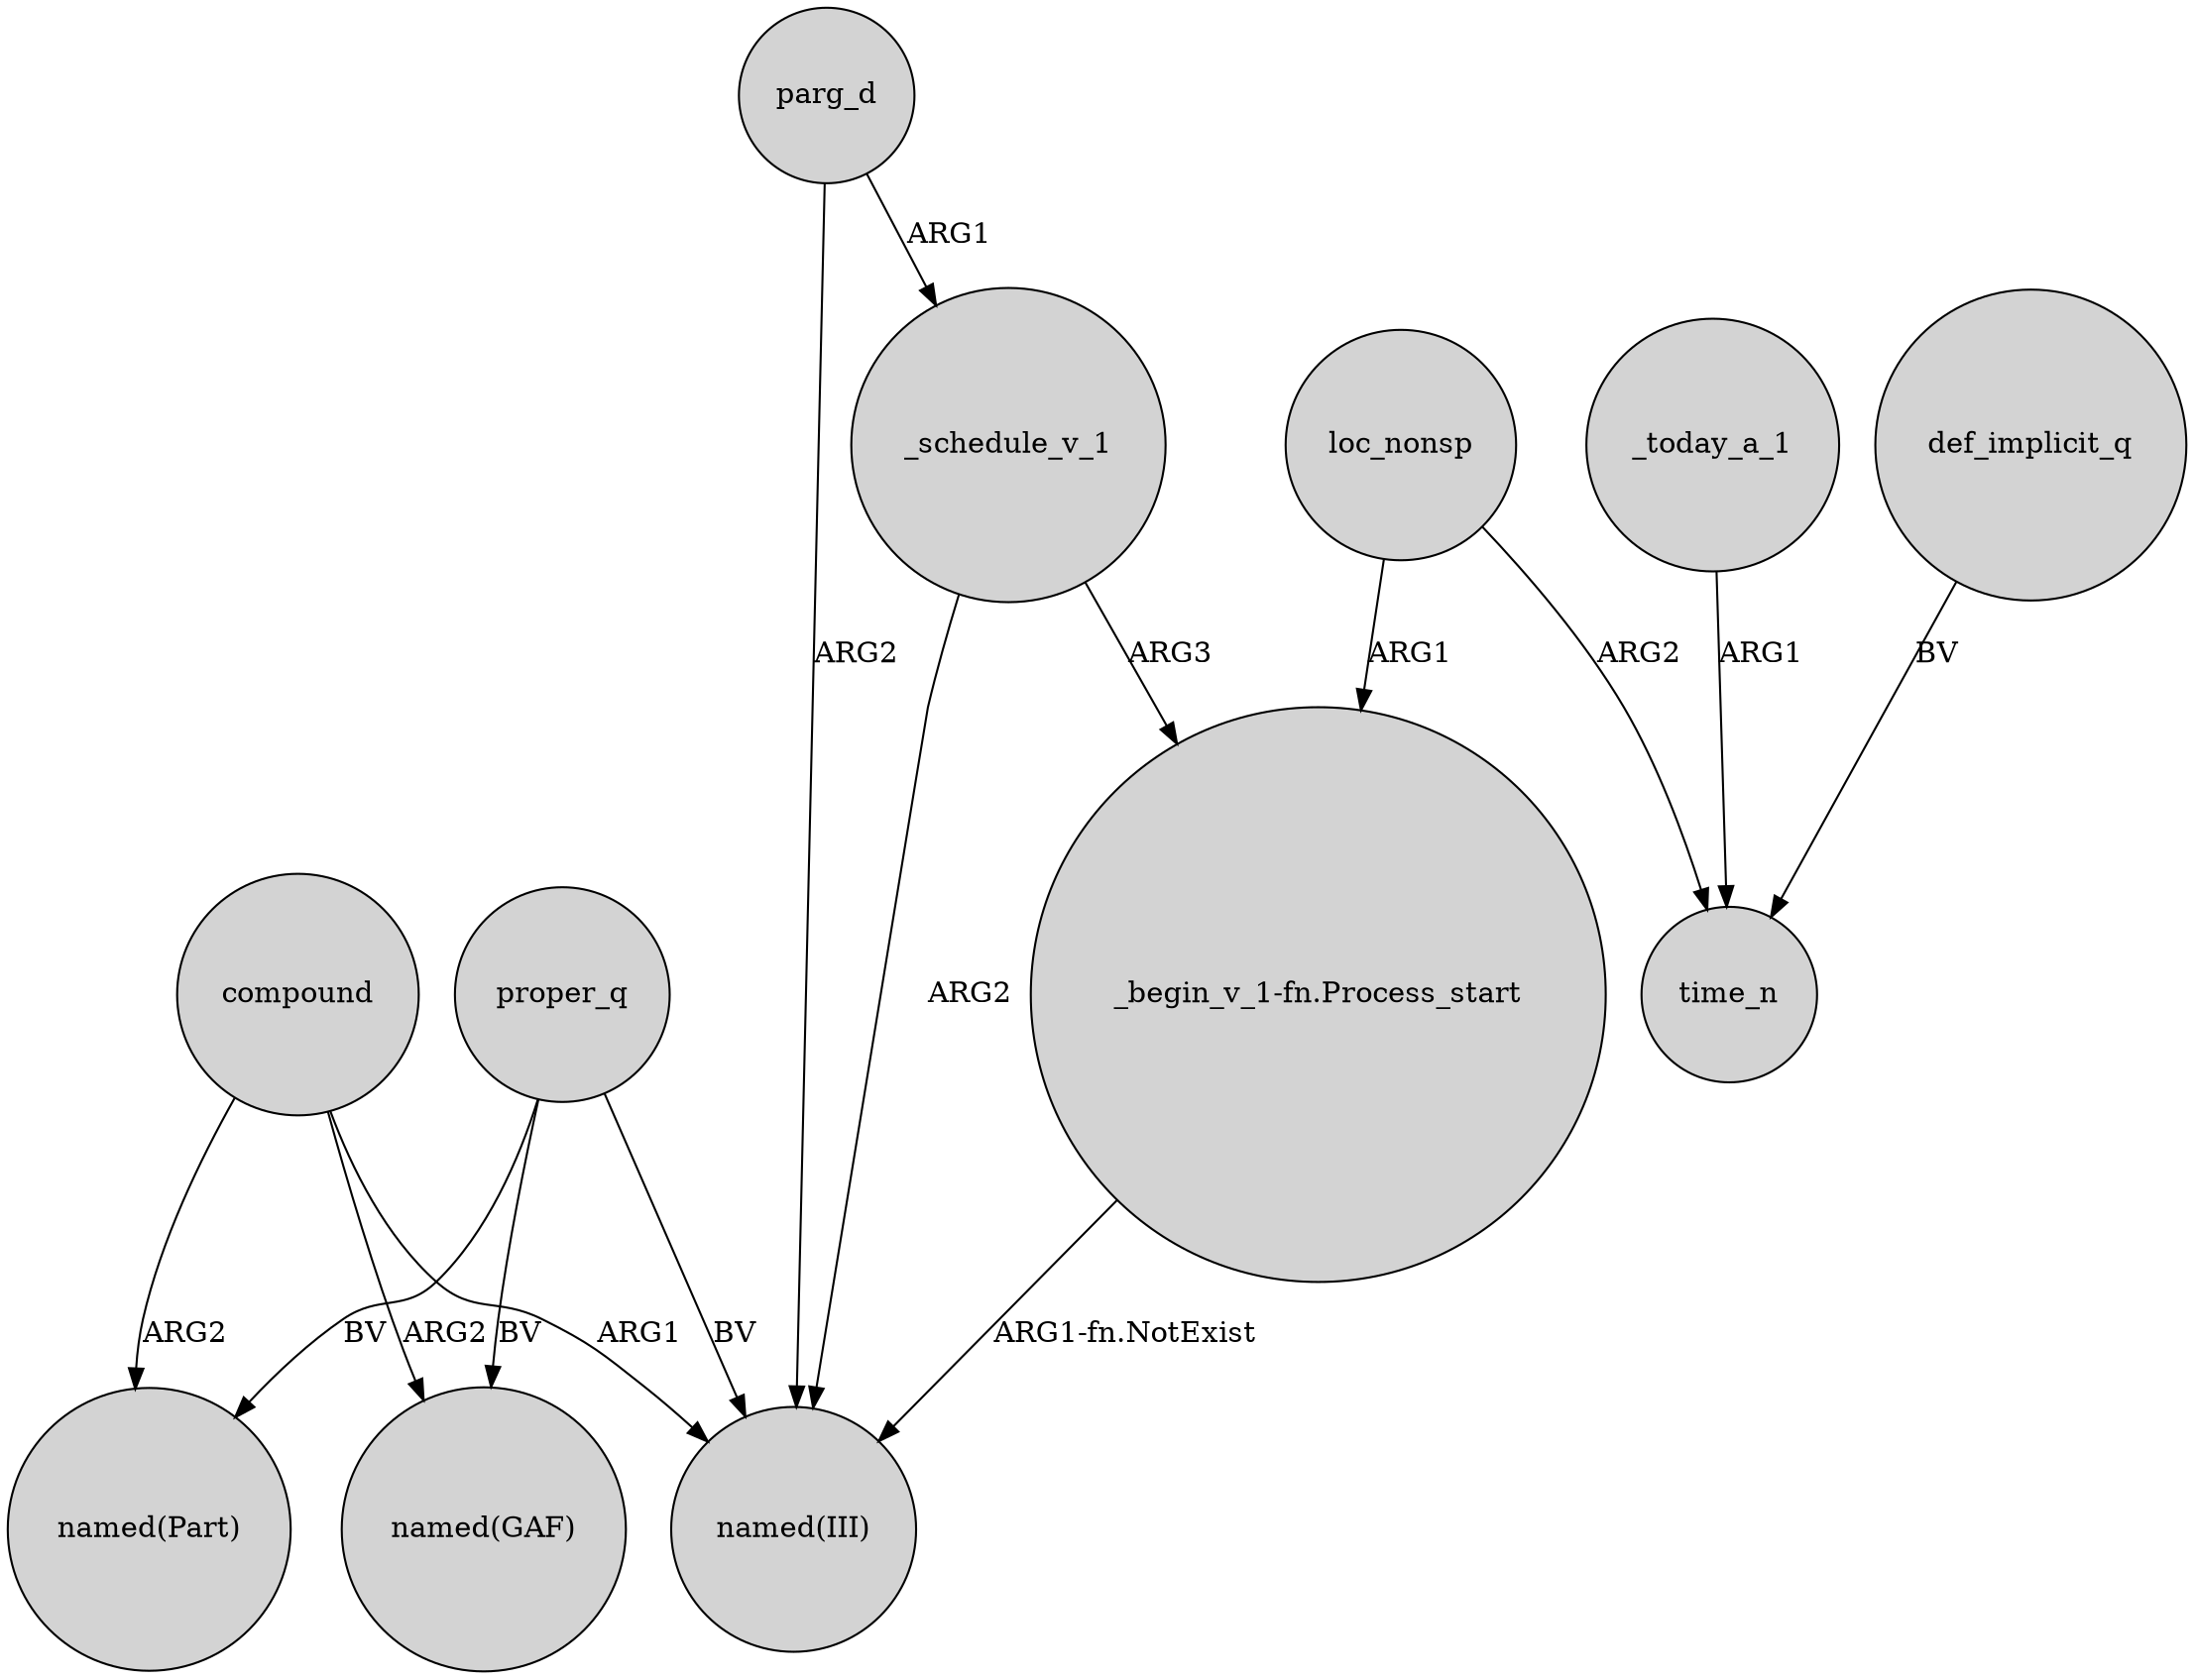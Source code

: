 digraph {
	node [shape=circle style=filled]
	compound -> "named(GAF)" [label=ARG2]
	parg_d -> "named(III)" [label=ARG2]
	"_begin_v_1-fn.Process_start" -> "named(III)" [label="ARG1-fn.NotExist"]
	proper_q -> "named(Part)" [label=BV]
	_schedule_v_1 -> "named(III)" [label=ARG2]
	_today_a_1 -> time_n [label=ARG1]
	parg_d -> _schedule_v_1 [label=ARG1]
	proper_q -> "named(III)" [label=BV]
	_schedule_v_1 -> "_begin_v_1-fn.Process_start" [label=ARG3]
	loc_nonsp -> "_begin_v_1-fn.Process_start" [label=ARG1]
	compound -> "named(III)" [label=ARG1]
	loc_nonsp -> time_n [label=ARG2]
	compound -> "named(Part)" [label=ARG2]
	proper_q -> "named(GAF)" [label=BV]
	def_implicit_q -> time_n [label=BV]
}
